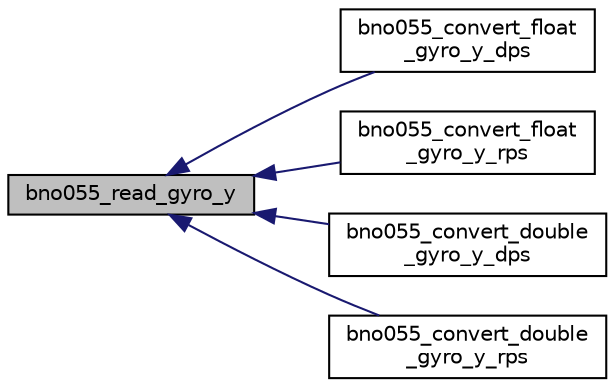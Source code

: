 digraph "bno055_read_gyro_y"
{
  edge [fontname="Helvetica",fontsize="10",labelfontname="Helvetica",labelfontsize="10"];
  node [fontname="Helvetica",fontsize="10",shape=record];
  rankdir="LR";
  Node1 [label="bno055_read_gyro_y",height=0.2,width=0.4,color="black", fillcolor="grey75", style="filled", fontcolor="black"];
  Node1 -> Node2 [dir="back",color="midnightblue",fontsize="10",style="solid",fontname="Helvetica"];
  Node2 [label="bno055_convert_float\l_gyro_y_dps",height=0.2,width=0.4,color="black", fillcolor="white", style="filled",URL="$bno055_8h.html#a1f21b8c6a298ed4774600820cdbf6d74",tooltip="This API is used to convert the gyro y raw data to dps output as float. "];
  Node1 -> Node3 [dir="back",color="midnightblue",fontsize="10",style="solid",fontname="Helvetica"];
  Node3 [label="bno055_convert_float\l_gyro_y_rps",height=0.2,width=0.4,color="black", fillcolor="white", style="filled",URL="$bno055_8h.html#af146f4d532ad0055ab913c88c5108d85",tooltip="This API is used to convert the gyro y raw data to rps output as float. "];
  Node1 -> Node4 [dir="back",color="midnightblue",fontsize="10",style="solid",fontname="Helvetica"];
  Node4 [label="bno055_convert_double\l_gyro_y_dps",height=0.2,width=0.4,color="black", fillcolor="white", style="filled",URL="$bno055_8h.html#a86df82e0ecfb7b8b06d50767044b1f65",tooltip="This API is used to convert the gyro y raw data to dps output as double. "];
  Node1 -> Node5 [dir="back",color="midnightblue",fontsize="10",style="solid",fontname="Helvetica"];
  Node5 [label="bno055_convert_double\l_gyro_y_rps",height=0.2,width=0.4,color="black", fillcolor="white", style="filled",URL="$bno055_8h.html#afda856dcf49a34c459e38a72927edebf",tooltip="This API is used to convert the gyro y raw data to rps output as double. "];
}
